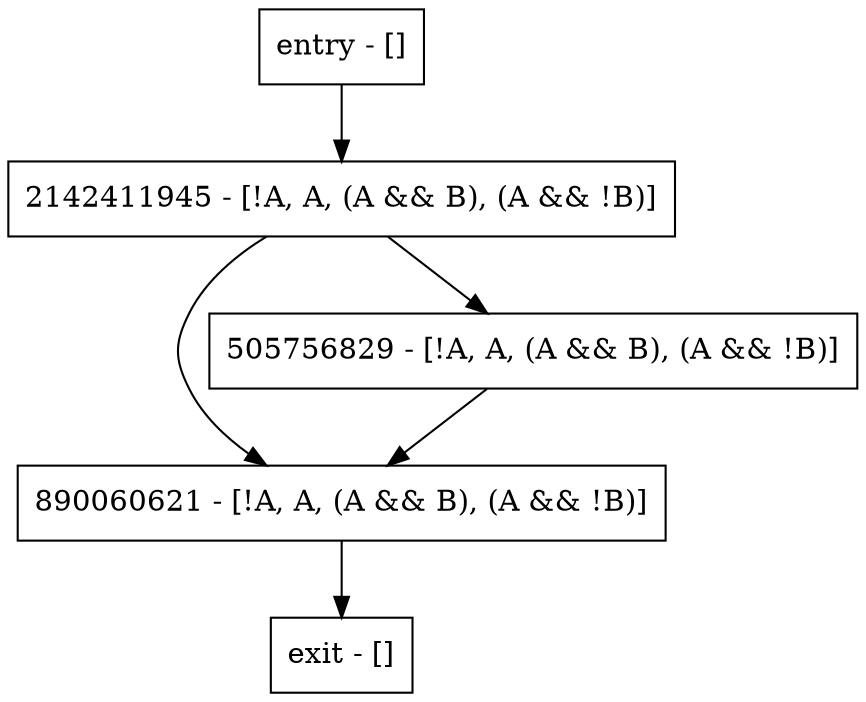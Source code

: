 digraph foo {
node [shape=record];
entry [label="entry - []"];
exit [label="exit - []"];
890060621 [label="890060621 - [!A, A, (A && B), (A && !B)]"];
2142411945 [label="2142411945 - [!A, A, (A && B), (A && !B)]"];
505756829 [label="505756829 - [!A, A, (A && B), (A && !B)]"];
entry;
exit;
entry -> 2142411945;
890060621 -> exit;
2142411945 -> 890060621;
2142411945 -> 505756829;
505756829 -> 890060621;
}
